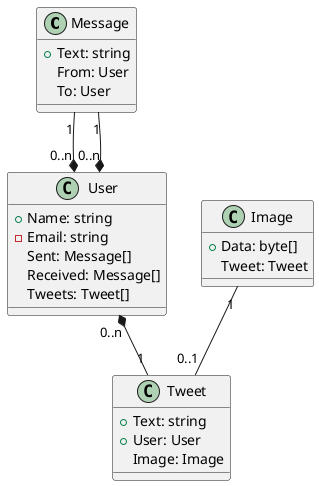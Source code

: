 @startuml

'efcore namespace EtAlii.Generators.EntityFrameworkCore.Tests
'efcore using EtAlii.Generators.EntityFrameworkCore.Tests.Nested
'efcore entity EntityBase
'efcore dbcontext SimpleEntityModelDbContextBase
'efcore interface ISimpleEntityModelDbContext

'efcore map 'From' 'Sent'
Message "1" --* "0..n" User

'efcore map 'To' 'Received'
Message "1" --* "0..n" User

'efcore map 'Tweets' 'User'
User "0..n" *-- "1" Tweet

'efcore map 'Tweet' 'Image'
Image "1" -- "0..1" Tweet

'efcore map 'Users'
class User
{
    +Name: string
    -Email: string
    Sent: Message[]
    Received: Message[]
    Tweets: Tweet[]
}

'efcore map 'Messages'
class Message {
    +Text: string
    From: User
    To: User
}

'efcore map 'Tweets'
class Tweet{
+Text: string
+User: User
Image: Image
}

'efcore map 'Images'
class Image{
+Data: byte[]
Tweet: Tweet
}

@enduml
